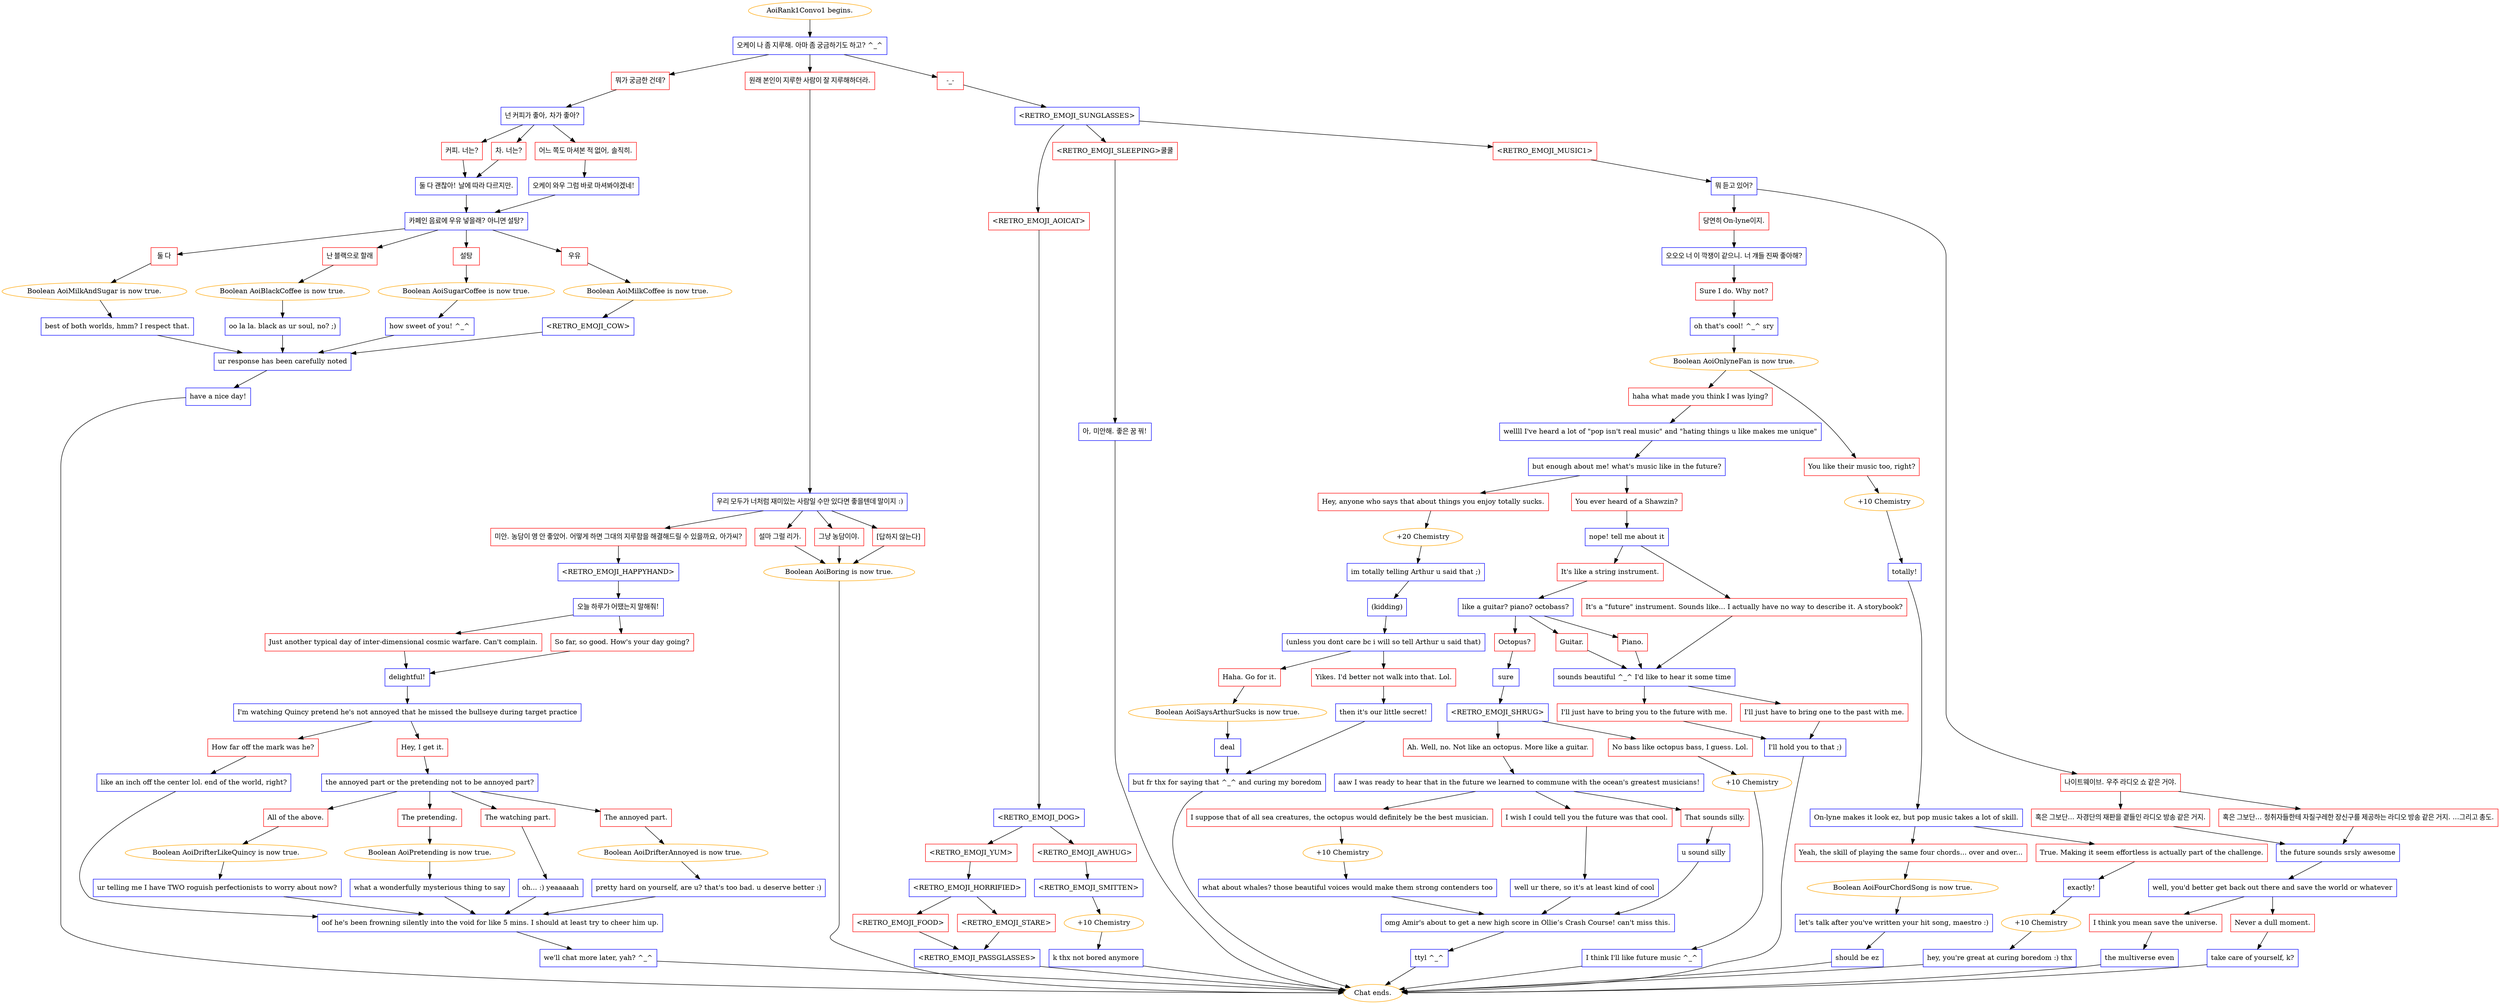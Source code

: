 digraph {
	"AoiRank1Convo1 begins." [color=orange];
		"AoiRank1Convo1 begins." -> j1138273574;
	j1138273574 [label="오케이 나 좀 지루해. 아마 좀 궁금하기도 하고? ^_^",shape=box,color=blue];
		j1138273574 -> j3026735065;
		j1138273574 -> j3896065742;
		j1138273574 -> j3859423205;
	j3026735065 [label="뭐가 궁금한 건데?",shape=box,color=red];
		j3026735065 -> j1109236901;
	j3896065742 [label="원래 본인이 지루한 사람이 잘 지루해하더라.",shape=box,color=red];
		j3896065742 -> j3141454269;
	j3859423205 [label="-_-",shape=box,color=red];
		j3859423205 -> j3640895954;
	j1109236901 [label="넌 커피가 좋아, 차가 좋아?",shape=box,color=blue];
		j1109236901 -> j3477445959;
		j1109236901 -> j1871549373;
		j1109236901 -> j3880305575;
	j3141454269 [label="우리 모두가 너처럼 재미있는 사람일 수만 있다면 좋을텐데 말이지 :)",shape=box,color=blue];
		j3141454269 -> j2533853849;
		j3141454269 -> j4026047736;
		j3141454269 -> j3053653027;
		j3141454269 -> j1192874408;
	j3640895954 [label="<RETRO_EMOJI_SUNGLASSES>",shape=box,color=blue];
		j3640895954 -> j3736504262;
		j3640895954 -> j146625565;
		j3640895954 -> j3792814273;
	j3477445959 [label="커피. 너는?",shape=box,color=red];
		j3477445959 -> j514874018;
	j1871549373 [label="차. 너는?",shape=box,color=red];
		j1871549373 -> j514874018;
	j3880305575 [label="어느 쪽도 마셔본 적 없어, 솔직히.",shape=box,color=red];
		j3880305575 -> j575605864;
	j2533853849 [label="미안. 농담이 영 안 좋았어. 어떻게 하면 그대의 지루함을 해결해드릴 수 있을까요, 아가씨?",shape=box,color=red];
		j2533853849 -> j3199551272;
	j4026047736 [label="설마 그럴 리가.",shape=box,color=red];
		j4026047736 -> j3886302241;
	j3053653027 [label="그냥 농담이야.",shape=box,color=red];
		j3053653027 -> j3886302241;
	j1192874408 [label="[답하지 않는다]",shape=box,color=red];
		j1192874408 -> j3886302241;
	j3736504262 [label="<RETRO_EMOJI_AOICAT>",shape=box,color=red];
		j3736504262 -> j2403282131;
	j146625565 [label="<RETRO_EMOJI_SLEEPING>쿨쿨",shape=box,color=red];
		j146625565 -> j2959985443;
	j3792814273 [label="<RETRO_EMOJI_MUSIC1>",shape=box,color=red];
		j3792814273 -> j1986179091;
	j514874018 [label="둘 다 괜찮아! 날에 따라 다르지만.",shape=box,color=blue];
		j514874018 -> j1720611493;
	j575605864 [label="오케이 와우 그럼 바로 마셔봐야겠네!",shape=box,color=blue];
		j575605864 -> j1720611493;
	j3199551272 [label="<RETRO_EMOJI_HAPPYHAND>",shape=box,color=blue];
		j3199551272 -> j518259355;
	j3886302241 [label="Boolean AoiBoring is now true.",color=orange];
		j3886302241 -> "Chat ends.";
	j2403282131 [label="<RETRO_EMOJI_DOG>",shape=box,color=blue];
		j2403282131 -> j1715215740;
		j2403282131 -> j1491611784;
	j2959985443 [label="아, 미안해. 좋은 꿈 꿔!",shape=box,color=blue];
		j2959985443 -> "Chat ends.";
	j1986179091 [label="뭐 듣고 있어?",shape=box,color=blue];
		j1986179091 -> j2325940628;
		j1986179091 -> j489659468;
	j1720611493 [label="카페인 음료에 우유 넣을래? 아니면 설탕?",shape=box,color=blue];
		j1720611493 -> j2771879767;
		j1720611493 -> j2553788564;
		j1720611493 -> j1417017723;
		j1720611493 -> j1808956659;
	j518259355 [label="오늘 하루가 어땠는지 말해줘!",shape=box,color=blue];
		j518259355 -> j4136716801;
		j518259355 -> j764483328;
	"Chat ends." [color=orange];
	j1715215740 [label="<RETRO_EMOJI_YUM>",shape=box,color=red];
		j1715215740 -> j2680383481;
	j1491611784 [label="<RETRO_EMOJI_AWHUG>",shape=box,color=red];
		j1491611784 -> j3013917405;
	j2325940628 [label="당연히 On-lyne이지.",shape=box,color=red];
		j2325940628 -> j3633449983;
	j489659468 [label="나이트웨이브. 우주 라디오 쇼 같은 거야.",shape=box,color=red];
		j489659468 -> j2026538846;
		j489659468 -> j4129292753;
	j2771879767 [label="둘 다",shape=box,color=red];
		j2771879767 -> j1381015376;
	j2553788564 [label="난 블랙으로 할래",shape=box,color=red];
		j2553788564 -> j2873507361;
	j1417017723 [label="설탕",shape=box,color=red];
		j1417017723 -> j2197202106;
	j1808956659 [label="우유",shape=box,color=red];
		j1808956659 -> j547075751;
	j4136716801 [label="Just another typical day of inter-dimensional cosmic warfare. Can't complain.",shape=box,color=red];
		j4136716801 -> j323010319;
	j764483328 [label="So far, so good. How's your day going?",shape=box,color=red];
		j764483328 -> j323010319;
	j2680383481 [label="<RETRO_EMOJI_HORRIFIED>",shape=box,color=blue];
		j2680383481 -> j3079803257;
		j2680383481 -> j835370056;
	j3013917405 [label="<RETRO_EMOJI_SMITTEN>",shape=box,color=blue];
		j3013917405 -> j2305465848;
	j3633449983 [label="오오오 너 이 깍쟁이 같으니. 너 걔들 진짜 좋아해?",shape=box,color=blue];
		j3633449983 -> j3673651873;
	j2026538846 [label="혹은 그보단... 자경단의 재판을 곁들인 라디오 방송 같은 거지.",shape=box,color=red];
		j2026538846 -> j2129424454;
	j4129292753 [label="혹은 그보단... 청취자들한테 자질구레한 장신구를 제공하는 라디오 방송 같은 거지. ...그리고 총도.",shape=box,color=red];
		j4129292753 -> j2129424454;
	j1381015376 [label="Boolean AoiMilkAndSugar is now true.",color=orange];
		j1381015376 -> j3065528399;
	j2873507361 [label="Boolean AoiBlackCoffee is now true.",color=orange];
		j2873507361 -> j1151667738;
	j2197202106 [label="Boolean AoiSugarCoffee is now true.",color=orange];
		j2197202106 -> j1054487338;
	j547075751 [label="Boolean AoiMilkCoffee is now true.",color=orange];
		j547075751 -> j3080549747;
	j323010319 [label="delightful!",shape=box,color=blue];
		j323010319 -> j1684510453;
	j3079803257 [label="<RETRO_EMOJI_FOOD>",shape=box,color=red];
		j3079803257 -> j718302304;
	j835370056 [label="<RETRO_EMOJI_STARE>",shape=box,color=red];
		j835370056 -> j718302304;
	j2305465848 [label="+10 Chemistry",color=orange];
		j2305465848 -> j603215715;
	j3673651873 [label="Sure I do. Why not?",shape=box,color=red];
		j3673651873 -> j3314459198;
	j2129424454 [label="the future sounds srsly awesome",shape=box,color=blue];
		j2129424454 -> j1212056163;
	j3065528399 [label="best of both worlds, hmm? I respect that.",shape=box,color=blue];
		j3065528399 -> j4050355864;
	j1151667738 [label="oo la la. black as ur soul, no? ;)",shape=box,color=blue];
		j1151667738 -> j4050355864;
	j1054487338 [label="how sweet of you! ^_^",shape=box,color=blue];
		j1054487338 -> j4050355864;
	j3080549747 [label="<RETRO_EMOJI_COW>",shape=box,color=blue];
		j3080549747 -> j4050355864;
	j1684510453 [label="I'm watching Quincy pretend he's not annoyed that he missed the bullseye during target practice",shape=box,color=blue];
		j1684510453 -> j193555673;
		j1684510453 -> j3344203228;
	j718302304 [label="<RETRO_EMOJI_PASSGLASSES>",shape=box,color=blue];
		j718302304 -> "Chat ends.";
	j603215715 [label="k thx not bored anymore",shape=box,color=blue];
		j603215715 -> "Chat ends.";
	j3314459198 [label="oh that's cool! ^_^ sry",shape=box,color=blue];
		j3314459198 -> j3495593574;
	j1212056163 [label="well, you'd better get back out there and save the world or whatever",shape=box,color=blue];
		j1212056163 -> j3280075297;
		j1212056163 -> j2207219388;
	j4050355864 [label="ur response has been carefully noted",shape=box,color=blue];
		j4050355864 -> j4257444901;
	j193555673 [label="How far off the mark was he?",shape=box,color=red];
		j193555673 -> j2824271068;
	j3344203228 [label="Hey, I get it.",shape=box,color=red];
		j3344203228 -> j1569384474;
	j3495593574 [label="Boolean AoiOnlyneFan is now true.",color=orange];
		j3495593574 -> j2955015285;
		j3495593574 -> j3081572031;
	j3280075297 [label="I think you mean save the universe.",shape=box,color=red];
		j3280075297 -> j1568159566;
	j2207219388 [label="Never a dull moment.",shape=box,color=red];
		j2207219388 -> j1851727288;
	j4257444901 [label="have a nice day!",shape=box,color=blue];
		j4257444901 -> "Chat ends.";
	j2824271068 [label="like an inch off the center lol. end of the world, right?",shape=box,color=blue];
		j2824271068 -> j2756182097;
	j1569384474 [label="the annoyed part or the pretending not to be annoyed part?",shape=box,color=blue];
		j1569384474 -> j3034418012;
		j1569384474 -> j3594584980;
		j1569384474 -> j2475950417;
		j1569384474 -> j3540711233;
	j2955015285 [label="haha what made you think I was lying?",shape=box,color=red];
		j2955015285 -> j2767043483;
	j3081572031 [label="You like their music too, right?",shape=box,color=red];
		j3081572031 -> j2342549412;
	j1568159566 [label="the multiverse even",shape=box,color=blue];
		j1568159566 -> "Chat ends.";
	j1851727288 [label="take care of yourself, k?",shape=box,color=blue];
		j1851727288 -> "Chat ends.";
	j2756182097 [label="oof he's been frowning silently into the void for like 5 mins. I should at least try to cheer him up.",shape=box,color=blue];
		j2756182097 -> j2067194677;
	j3034418012 [label="All of the above.",shape=box,color=red];
		j3034418012 -> j2895428369;
	j3594584980 [label="The pretending.",shape=box,color=red];
		j3594584980 -> j790969726;
	j2475950417 [label="The watching part.",shape=box,color=red];
		j2475950417 -> j2230035234;
	j3540711233 [label="The annoyed part.",shape=box,color=red];
		j3540711233 -> j68142467;
	j2767043483 [label="wellll I've heard a lot of \"pop isn't real music\" and \"hating things u like makes me unique\"",shape=box,color=blue];
		j2767043483 -> j2273417251;
	j2342549412 [label="+10 Chemistry",color=orange];
		j2342549412 -> j2375719029;
	j2067194677 [label="we'll chat more later, yah? ^_^",shape=box,color=blue];
		j2067194677 -> "Chat ends.";
	j2895428369 [label="Boolean AoiDrifterLikeQuincy is now true.",color=orange];
		j2895428369 -> j3889880374;
	j790969726 [label="Boolean AoiPretending is now true.",color=orange];
		j790969726 -> j1590457429;
	j2230035234 [label="oh... :) yeaaaaah",shape=box,color=blue];
		j2230035234 -> j2756182097;
	j68142467 [label="Boolean AoiDrifterAnnoyed is now true.",color=orange];
		j68142467 -> j1932166822;
	j2273417251 [label="but enough about me! what's music like in the future?",shape=box,color=blue];
		j2273417251 -> j2925906686;
		j2273417251 -> j2807007803;
	j2375719029 [label="totally!",shape=box,color=blue];
		j2375719029 -> j3866991193;
	j3889880374 [label="ur telling me I have TWO roguish perfectionists to worry about now?",shape=box,color=blue];
		j3889880374 -> j2756182097;
	j1590457429 [label="what a wonderfully mysterious thing to say",shape=box,color=blue];
		j1590457429 -> j2756182097;
	j1932166822 [label="pretty hard on yourself, are u? that's too bad. u deserve better :)",shape=box,color=blue];
		j1932166822 -> j2756182097;
	j2925906686 [label="Hey, anyone who says that about things you enjoy totally sucks.",shape=box,color=red];
		j2925906686 -> j995800266;
	j2807007803 [label="You ever heard of a Shawzin?",shape=box,color=red];
		j2807007803 -> j4083287049;
	j3866991193 [label="On-lyne makes it look ez, but pop music takes a lot of skill.",shape=box,color=blue];
		j3866991193 -> j3544718375;
		j3866991193 -> j3410330466;
	j995800266 [label="+20 Chemistry",color=orange];
		j995800266 -> j1405722518;
	j4083287049 [label="nope! tell me about it",shape=box,color=blue];
		j4083287049 -> j2615249011;
		j4083287049 -> j3673953550;
	j3544718375 [label="Yeah, the skill of playing the same four chords... over and over...",shape=box,color=red];
		j3544718375 -> j3001404592;
	j3410330466 [label="True. Making it seem effortless is actually part of the challenge.",shape=box,color=red];
		j3410330466 -> j1880090915;
	j1405722518 [label="im totally telling Arthur u said that ;)",shape=box,color=blue];
		j1405722518 -> j1870320384;
	j2615249011 [label="It's like a string instrument.",shape=box,color=red];
		j2615249011 -> j514444352;
	j3673953550 [label="It's a \"future\" instrument. Sounds like... I actually have no way to describe it. A storybook?",shape=box,color=red];
		j3673953550 -> j560063131;
	j3001404592 [label="Boolean AoiFourChordSong is now true.",color=orange];
		j3001404592 -> j1917660979;
	j1880090915 [label="exactly!",shape=box,color=blue];
		j1880090915 -> j427086537;
	j1870320384 [label="(kidding)",shape=box,color=blue];
		j1870320384 -> j379518954;
	j514444352 [label="like a guitar? piano? octobass?",shape=box,color=blue];
		j514444352 -> j1071824526;
		j514444352 -> j3905705925;
		j514444352 -> j3521831255;
	j560063131 [label="sounds beautiful ^_^ I'd like to hear it some time",shape=box,color=blue];
		j560063131 -> j3754156620;
		j560063131 -> j3446764812;
	j1917660979 [label="let's talk after you've written your hit song, maestro :)",shape=box,color=blue];
		j1917660979 -> j3952030878;
	j427086537 [label="+10 Chemistry",color=orange];
		j427086537 -> j2044046851;
	j379518954 [label="(unless you dont care bc i will so tell Arthur u said that)",shape=box,color=blue];
		j379518954 -> j3495566016;
		j379518954 -> j2257710264;
	j1071824526 [label="Octopus?",shape=box,color=red];
		j1071824526 -> j1751841849;
	j3905705925 [label="Guitar.",shape=box,color=red];
		j3905705925 -> j560063131;
	j3521831255 [label="Piano.",shape=box,color=red];
		j3521831255 -> j560063131;
	j3754156620 [label="I'll just have to bring you to the future with me.",shape=box,color=red];
		j3754156620 -> j3047861148;
	j3446764812 [label="I'll just have to bring one to the past with me.",shape=box,color=red];
		j3446764812 -> j3047861148;
	j3952030878 [label="should be ez",shape=box,color=blue];
		j3952030878 -> "Chat ends.";
	j2044046851 [label="hey, you're great at curing boredom :) thx",shape=box,color=blue];
		j2044046851 -> "Chat ends.";
	j3495566016 [label="Haha. Go for it.",shape=box,color=red];
		j3495566016 -> j1504582149;
	j2257710264 [label="Yikes. I'd better not walk into that. Lol.",shape=box,color=red];
		j2257710264 -> j2923065899;
	j1751841849 [label="sure",shape=box,color=blue];
		j1751841849 -> j2711163971;
	j3047861148 [label="I'll hold you to that ;)",shape=box,color=blue];
		j3047861148 -> "Chat ends.";
	j1504582149 [label="Boolean AoiSaysArthurSucks is now true.",color=orange];
		j1504582149 -> j4081986082;
	j2923065899 [label="then it's our little secret!",shape=box,color=blue];
		j2923065899 -> j799517332;
	j2711163971 [label="<RETRO_EMOJI_SHRUG>",shape=box,color=blue];
		j2711163971 -> j3894506403;
		j2711163971 -> j788346283;
	j4081986082 [label="deal",shape=box,color=blue];
		j4081986082 -> j799517332;
	j799517332 [label="but fr thx for saying that ^_^ and curing my boredom",shape=box,color=blue];
		j799517332 -> "Chat ends.";
	j3894506403 [label="Ah. Well, no. Not like an octopus. More like a guitar.",shape=box,color=red];
		j3894506403 -> j1991740821;
	j788346283 [label="No bass like octopus bass, I guess. Lol.",shape=box,color=red];
		j788346283 -> j1108009729;
	j1991740821 [label="aaw I was ready to hear that in the future we learned to commune with the ocean's greatest musicians!",shape=box,color=blue];
		j1991740821 -> j406273159;
		j1991740821 -> j1242136207;
		j1991740821 -> j1749149767;
	j1108009729 [label="+10 Chemistry",color=orange];
		j1108009729 -> j2948644857;
	j406273159 [label="I suppose that of all sea creatures, the octopus would definitely be the best musician.",shape=box,color=red];
		j406273159 -> j409627759;
	j1242136207 [label="I wish I could tell you the future was that cool.",shape=box,color=red];
		j1242136207 -> j3963121846;
	j1749149767 [label="That sounds silly.",shape=box,color=red];
		j1749149767 -> j2680899419;
	j2948644857 [label="I think I'll like future music ^_^",shape=box,color=blue];
		j2948644857 -> "Chat ends.";
	j409627759 [label="+10 Chemistry",color=orange];
		j409627759 -> j2048161463;
	j3963121846 [label="well ur there, so it's at least kind of cool",shape=box,color=blue];
		j3963121846 -> j1240798919;
	j2680899419 [label="u sound silly",shape=box,color=blue];
		j2680899419 -> j1240798919;
	j2048161463 [label="what about whales? those beautiful voices would make them strong contenders too",shape=box,color=blue];
		j2048161463 -> j1240798919;
	j1240798919 [label="omg Amir's about to get a new high score in Ollie’s Crash Course! can't miss this.",shape=box,color=blue];
		j1240798919 -> j2752549851;
	j2752549851 [label="ttyl ^_^",shape=box,color=blue];
		j2752549851 -> "Chat ends.";
}